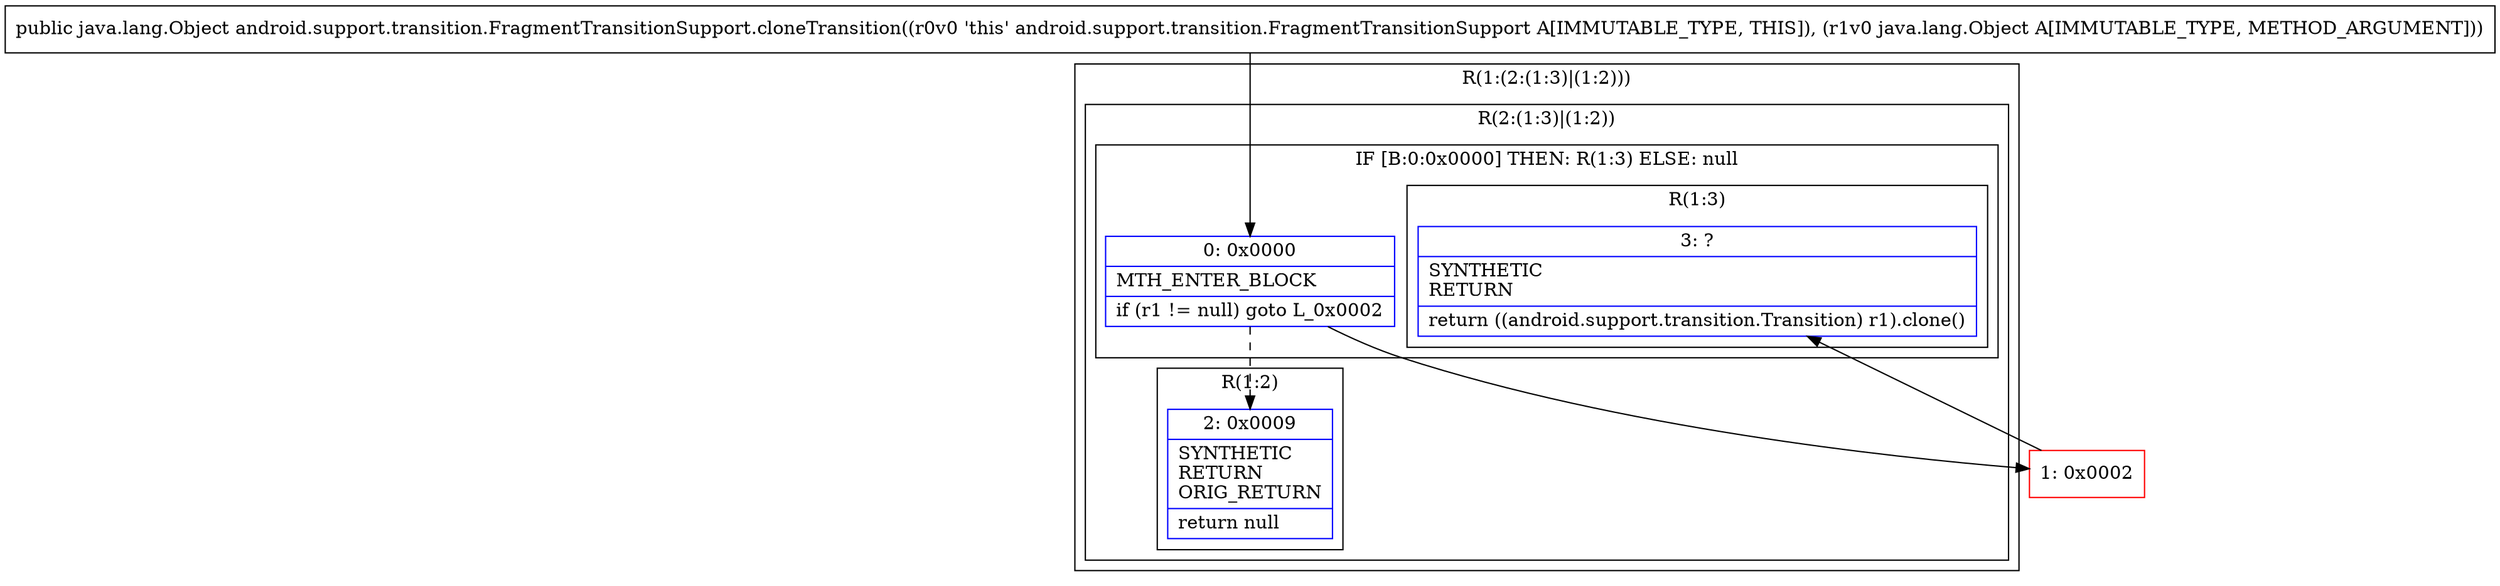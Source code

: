 digraph "CFG forandroid.support.transition.FragmentTransitionSupport.cloneTransition(Ljava\/lang\/Object;)Ljava\/lang\/Object;" {
subgraph cluster_Region_1374565068 {
label = "R(1:(2:(1:3)|(1:2)))";
node [shape=record,color=blue];
subgraph cluster_Region_1459030332 {
label = "R(2:(1:3)|(1:2))";
node [shape=record,color=blue];
subgraph cluster_IfRegion_603593323 {
label = "IF [B:0:0x0000] THEN: R(1:3) ELSE: null";
node [shape=record,color=blue];
Node_0 [shape=record,label="{0\:\ 0x0000|MTH_ENTER_BLOCK\l|if (r1 != null) goto L_0x0002\l}"];
subgraph cluster_Region_1918413457 {
label = "R(1:3)";
node [shape=record,color=blue];
Node_3 [shape=record,label="{3\:\ ?|SYNTHETIC\lRETURN\l|return ((android.support.transition.Transition) r1).clone()\l}"];
}
}
subgraph cluster_Region_1384160836 {
label = "R(1:2)";
node [shape=record,color=blue];
Node_2 [shape=record,label="{2\:\ 0x0009|SYNTHETIC\lRETURN\lORIG_RETURN\l|return null\l}"];
}
}
}
Node_1 [shape=record,color=red,label="{1\:\ 0x0002}"];
MethodNode[shape=record,label="{public java.lang.Object android.support.transition.FragmentTransitionSupport.cloneTransition((r0v0 'this' android.support.transition.FragmentTransitionSupport A[IMMUTABLE_TYPE, THIS]), (r1v0 java.lang.Object A[IMMUTABLE_TYPE, METHOD_ARGUMENT])) }"];
MethodNode -> Node_0;
Node_0 -> Node_1;
Node_0 -> Node_2[style=dashed];
Node_1 -> Node_3;
}


